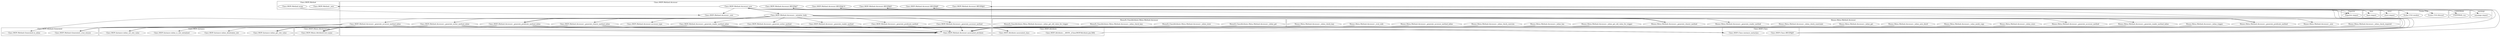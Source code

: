 digraph {
graph [overlap=false]
subgraph cluster_warnings {
	label="warnings";
	"warnings::import";
}
subgraph cluster_MooseX_ClassAttribute_Meta_Method_Accessor {
	label="MooseX::ClassAttribute::Meta::Method::Accessor";
	"MooseX::ClassAttribute::Meta::Method::Accessor::_inline_get";
	"MooseX::ClassAttribute::Meta::Method::Accessor::_inline_store";
	"MooseX::ClassAttribute::Meta::Method::Accessor::_inline_check_lazy";
	"MooseX::ClassAttribute::Meta::Method::Accessor::_inline_get_old_value_for_trigger";
}
subgraph cluster_Scalar_Util {
	label="Scalar::Util";
	"Scalar::Util::blessed";
	"Scalar::Util::weaken";
}
subgraph cluster_UNIVERSAL {
	label="UNIVERSAL";
	"UNIVERSAL::isa";
}
subgraph cluster_Class_MOP_Method_Accessor {
	label="Class::MOP::Method::Accessor";
	"Class::MOP::Method::Accessor::_new";
	"Class::MOP::Method::Accessor::BEGIN@7";
	"Class::MOP::Method::Accessor::BEGIN@14";
	"Class::MOP::Method::Accessor::_generate_clearer_method_inline";
	"Class::MOP::Method::Accessor::_initialize_body";
	"Class::MOP::Method::Accessor::BEGIN@5";
	"Class::MOP::Method::Accessor::BEGIN@8";
	"Class::MOP::Method::Accessor::_generate_reader_method";
	"Class::MOP::Method::Accessor::associated_attribute";
	"Class::MOP::Method::Accessor::_generate_accessor_method_inline";
	"Class::MOP::Method::Accessor::_generate_predicate_method";
	"Class::MOP::Method::Accessor::_generate_writer_method_inline";
	"Class::MOP::Method::Accessor::_generate_accessor_method";
	"Class::MOP::Method::Accessor::accessor_type";
	"Class::MOP::Method::Accessor::_generate_reader_method_inline";
	"Class::MOP::Method::Accessor::_generate_writer_method";
	"Class::MOP::Method::Accessor::BEGIN@4";
	"Class::MOP::Method::Accessor::new";
	"Class::MOP::Method::Accessor::_generate_predicate_method_inline";
}
subgraph cluster_base {
	label="base";
	"base::import";
}
subgraph cluster_Class_MOP_Method_Generated {
	label="Class::MOP::Method::Generated";
	"Class::MOP::Method::Generated::_eval_closure";
	"Class::MOP::Method::Generated::is_inline";
}
subgraph cluster_strict {
	label="strict";
	"strict::import";
}
subgraph cluster_Class_MOP_Instance {
	label="Class::MOP::Instance";
	"Class::MOP::Instance::inline_deinitialize_slot";
	"Class::MOP::Instance::inline_is_slot_initialized";
	"Class::MOP::Instance::inline_get_slot_value";
	"Class::MOP::Instance::inline_set_slot_value";
}
subgraph cluster_Class_MOP_Class {
	label="Class::MOP::Class";
	"Class::MOP::Class::BEGIN@9";
	"Class::MOP::Class::instance_metaclass";
}
subgraph cluster_Exporter {
	label="Exporter";
	"Exporter::import";
}
subgraph cluster_Class_MOP_Attribute {
	label="Class::MOP::Attribute";
	"Class::MOP::Attribute::__ANON__[Class/MOP/Attribute.pm:340]";
	"Class::MOP::Attribute::associated_class";
}
subgraph cluster_Class_MOP_Mixin_AttributeCore {
	label="Class::MOP::Mixin::AttributeCore";
	"Class::MOP::Mixin::AttributeCore::name";
}
subgraph cluster_Moose_Meta_Method_Accessor {
	label="Moose::Meta::Method::Accessor";
	"Moose::Meta::Method::Accessor::_inline_has";
	"Moose::Meta::Method::Accessor::_generate_reader_method_inline";
	"Moose::Meta::Method::Accessor::_inline_check_coercion";
	"Moose::Meta::Method::Accessor::_generate_accessor_method_inline";
	"Moose::Meta::Method::Accessor::_generate_reader_method";
	"Moose::Meta::Method::Accessor::_eval_code";
	"Moose::Meta::Method::Accessor::_inline_check_lazy";
	"Moose::Meta::Method::Accessor::_inline_check_required";
	"Moose::Meta::Method::Accessor::_inline_trigger";
	"Moose::Meta::Method::Accessor::_inline_store";
	"Moose::Meta::Method::Accessor::_value_needs_copy";
	"Moose::Meta::Method::Accessor::_generate_clearer_method";
	"Moose::Meta::Method::Accessor::_generate_predicate_method";
	"Moose::Meta::Method::Accessor::_inline_auto_deref";
	"Moose::Meta::Method::Accessor::_new";
	"Moose::Meta::Method::Accessor::_inline_get";
	"Moose::Meta::Method::Accessor::_generate_accessor_method";
	"Moose::Meta::Method::Accessor::_inline_check_constraint";
	"Moose::Meta::Method::Accessor::_inline_get_old_value_for_trigger";
}
subgraph cluster_Class_MOP_Method {
	label="Class::MOP::Method";
	"Class::MOP::Method::_new";
	"Class::MOP::Method::wrap";
}
"Class::MOP::Method::Accessor::_initialize_body" -> "Class::MOP::Method::Accessor::_generate_predicate_method";
"Class::MOP::Method::Accessor::BEGIN@7" -> "Exporter::import";
"Class::MOP::Method::Accessor::BEGIN@8" -> "Exporter::import";
"Class::MOP::Method::Accessor::_generate_accessor_method_inline" -> "Class::MOP::Class::instance_metaclass";
"Class::MOP::Method::Accessor::_generate_writer_method_inline" -> "Class::MOP::Class::instance_metaclass";
"Class::MOP::Method::Accessor::_generate_clearer_method_inline" -> "Class::MOP::Class::instance_metaclass";
"Class::MOP::Method::Accessor::_generate_reader_method_inline" -> "Class::MOP::Class::instance_metaclass";
"Class::MOP::Method::Accessor::_generate_predicate_method_inline" -> "Class::MOP::Class::instance_metaclass";
"Class::MOP::Class::BEGIN@9" -> "Class::MOP::Method::Accessor::BEGIN@7";
"Class::MOP::Method::wrap" -> "Class::MOP::Method::Accessor::_new";
"Class::MOP::Method::Accessor::new" -> "Class::MOP::Method::Accessor::_new";
"Class::MOP::Method::Accessor::new" -> "Class::MOP::Method::Accessor::_initialize_body";
"Class::MOP::Method::Accessor::_initialize_body" -> "Class::MOP::Method::Accessor::_generate_reader_method_inline";
"Class::MOP::Method::Accessor::new" -> "Scalar::Util::blessed";
"Class::MOP::Method::Accessor::_initialize_body" -> "Class::MOP::Method::Generated::is_inline";
"Class::MOP::Method::Accessor::_initialize_body" -> "Class::MOP::Method::Accessor::_generate_accessor_method_inline";
"Class::MOP::Method::Accessor::_initialize_body" -> "Moose::Meta::Method::Accessor::_generate_predicate_method";
"Class::MOP::Method::Accessor::_generate_predicate_method_inline" -> "Class::MOP::Instance::inline_is_slot_initialized";
"Class::MOP::Class::BEGIN@9" -> "Class::MOP::Method::Accessor::BEGIN@5";
"Class::MOP::Method::Accessor::_initialize_body" -> "Class::MOP::Method::Accessor::_generate_reader_method";
"Class::MOP::Method::Accessor::_initialize_body" -> "Class::MOP::Method::Accessor::_generate_writer_method_inline";
"Class::MOP::Method::Accessor::_initialize_body" -> "Class::MOP::Method::Accessor::accessor_type";
"Class::MOP::Method::Accessor::_initialize_body" -> "Class::MOP::Method::Accessor::_generate_writer_method";
"Class::MOP::Method::Accessor::_initialize_body" -> "Moose::Meta::Method::Accessor::_generate_reader_method_inline";
"Class::MOP::Method::Accessor::new" -> "Scalar::Util::weaken";
"Class::MOP::Method::Accessor::_initialize_body" -> "Class::MOP::Method::Accessor::_generate_accessor_method";
"Class::MOP::Method::Accessor::new" -> "Class::MOP::Method::_new";
"Moose::Meta::Method::Accessor::_generate_clearer_method" -> "Class::MOP::Method::Accessor::_generate_clearer_method_inline";
"Class::MOP::Method::Accessor::BEGIN@14" -> "base::import";
"Class::MOP::Method::Accessor::new" -> "UNIVERSAL::isa";
"Class::MOP::Class::BEGIN@9" -> "Class::MOP::Method::Accessor::BEGIN@8";
"Class::MOP::Method::Accessor::_generate_clearer_method_inline" -> "Class::MOP::Attribute::associated_class";
"Class::MOP::Method::Accessor::_generate_accessor_method_inline" -> "Class::MOP::Attribute::associated_class";
"Class::MOP::Method::Accessor::_generate_writer_method_inline" -> "Class::MOP::Attribute::associated_class";
"Class::MOP::Method::Accessor::_generate_reader_method_inline" -> "Class::MOP::Attribute::associated_class";
"Class::MOP::Method::Accessor::_generate_predicate_method_inline" -> "Class::MOP::Attribute::associated_class";
"Class::MOP::Method::Accessor::_initialize_body" -> "Moose::Meta::Method::Accessor::_generate_clearer_method";
"Class::MOP::Method::Accessor::BEGIN@5" -> "warnings::import";
"Class::MOP::Method::Accessor::_generate_accessor_method_inline" -> "Class::MOP::Method::Generated::_eval_closure";
"Class::MOP::Method::Accessor::_generate_writer_method_inline" -> "Class::MOP::Method::Generated::_eval_closure";
"Class::MOP::Method::Accessor::_generate_reader_method_inline" -> "Class::MOP::Method::Generated::_eval_closure";
"Class::MOP::Method::Accessor::_generate_clearer_method_inline" -> "Class::MOP::Method::Generated::_eval_closure";
"Class::MOP::Method::Accessor::_generate_predicate_method_inline" -> "Class::MOP::Method::Generated::_eval_closure";
"Class::MOP::Class::BEGIN@9" -> "Class::MOP::Method::Accessor::BEGIN@14";
"Moose::Meta::Method::Accessor::_inline_has" -> "Class::MOP::Method::Accessor::associated_attribute";
"Moose::Meta::Method::Accessor::_generate_reader_method_inline" -> "Class::MOP::Method::Accessor::associated_attribute";
"MooseX::ClassAttribute::Meta::Method::Accessor::_inline_check_lazy" -> "Class::MOP::Method::Accessor::associated_attribute";
"Moose::Meta::Method::Accessor::_generate_accessor_method_inline" -> "Class::MOP::Method::Accessor::associated_attribute";
"Moose::Meta::Method::Accessor::_inline_check_coercion" -> "Class::MOP::Method::Accessor::associated_attribute";
"Class::MOP::Method::Accessor::_generate_clearer_method_inline" -> "Class::MOP::Method::Accessor::associated_attribute";
"Moose::Meta::Method::Accessor::_eval_code" -> "Class::MOP::Method::Accessor::associated_attribute";
"Moose::Meta::Method::Accessor::_inline_check_lazy" -> "Class::MOP::Method::Accessor::associated_attribute";
"MooseX::ClassAttribute::Meta::Method::Accessor::_inline_store" -> "Class::MOP::Method::Accessor::associated_attribute";
"Moose::Meta::Method::Accessor::_inline_check_required" -> "Class::MOP::Method::Accessor::associated_attribute";
"MooseX::ClassAttribute::Meta::Method::Accessor::_inline_get_old_value_for_trigger" -> "Class::MOP::Method::Accessor::associated_attribute";
"Class::MOP::Method::Accessor::_generate_reader_method" -> "Class::MOP::Method::Accessor::associated_attribute";
"Moose::Meta::Method::Accessor::_inline_trigger" -> "Class::MOP::Method::Accessor::associated_attribute";
"Moose::Meta::Method::Accessor::_inline_store" -> "Class::MOP::Method::Accessor::associated_attribute";
"Moose::Meta::Method::Accessor::_value_needs_copy" -> "Class::MOP::Method::Accessor::associated_attribute";
"MooseX::ClassAttribute::Meta::Method::Accessor::_inline_get" -> "Class::MOP::Method::Accessor::associated_attribute";
"Class::MOP::Method::Accessor::_generate_accessor_method_inline" -> "Class::MOP::Method::Accessor::associated_attribute";
"Class::MOP::Method::Accessor::_generate_writer_method_inline" -> "Class::MOP::Method::Accessor::associated_attribute";
"Class::MOP::Method::Accessor::_generate_predicate_method" -> "Class::MOP::Method::Accessor::associated_attribute";
"Moose::Meta::Method::Accessor::_inline_auto_deref" -> "Class::MOP::Method::Accessor::associated_attribute";
"Class::MOP::Method::Accessor::_generate_accessor_method" -> "Class::MOP::Method::Accessor::associated_attribute";
"Moose::Meta::Method::Accessor::_inline_get" -> "Class::MOP::Method::Accessor::associated_attribute";
"Class::MOP::Method::Accessor::_generate_reader_method_inline" -> "Class::MOP::Method::Accessor::associated_attribute";
"Class::MOP::Method::Accessor::_generate_writer_method" -> "Class::MOP::Method::Accessor::associated_attribute";
"Moose::Meta::Method::Accessor::_inline_get_old_value_for_trigger" -> "Class::MOP::Method::Accessor::associated_attribute";
"Moose::Meta::Method::Accessor::_inline_check_constraint" -> "Class::MOP::Method::Accessor::associated_attribute";
"Class::MOP::Method::Accessor::_generate_predicate_method_inline" -> "Class::MOP::Method::Accessor::associated_attribute";
"Class::MOP::Method::Accessor::_generate_clearer_method_inline" -> "Class::MOP::Mixin::AttributeCore::name";
"Class::MOP::Method::Accessor::_generate_accessor_method_inline" -> "Class::MOP::Mixin::AttributeCore::name";
"Class::MOP::Method::Accessor::_generate_writer_method_inline" -> "Class::MOP::Mixin::AttributeCore::name";
"Class::MOP::Method::Accessor::_generate_reader_method_inline" -> "Class::MOP::Mixin::AttributeCore::name";
"Class::MOP::Method::Accessor::_generate_predicate_method_inline" -> "Class::MOP::Mixin::AttributeCore::name";
"Class::MOP::Method::Accessor::_generate_accessor_method_inline" -> "Class::MOP::Instance::inline_set_slot_value";
"Class::MOP::Method::Accessor::_generate_writer_method_inline" -> "Class::MOP::Instance::inline_set_slot_value";
"Class::MOP::Method::Accessor::_initialize_body" -> "Moose::Meta::Method::Accessor::_generate_reader_method";
"Class::MOP::Method::Accessor::_generate_accessor_method_inline" -> "Class::MOP::Instance::inline_get_slot_value";
"Class::MOP::Method::Accessor::_generate_reader_method_inline" -> "Class::MOP::Instance::inline_get_slot_value";
"Class::MOP::Method::Accessor::new" -> "Moose::Meta::Method::Accessor::_new";
"Class::MOP::Method::Accessor::_generate_clearer_method_inline" -> "Class::MOP::Instance::inline_deinitialize_slot";
"Class::MOP::Method::Accessor::_initialize_body" -> "Moose::Meta::Method::Accessor::_generate_accessor_method";
"Class::MOP::Method::Accessor::BEGIN@4" -> "strict::import";
"Class::MOP::Class::BEGIN@9" -> "Class::MOP::Method::Accessor::BEGIN@4";
"Class::MOP::Attribute::__ANON__[Class/MOP/Attribute.pm:340]" -> "Class::MOP::Method::Accessor::new";
"Moose::Meta::Method::Accessor::_generate_predicate_method" -> "Class::MOP::Method::Accessor::_generate_predicate_method_inline";
"Class::MOP::Method::Accessor::_initialize_body" -> "Class::MOP::Method::Accessor::_generate_predicate_method_inline";
}
